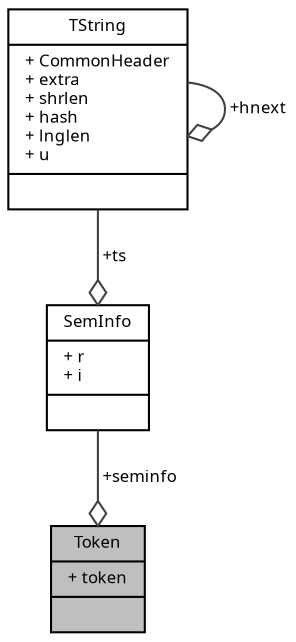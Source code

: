 digraph "Token"
{
  edge [fontname="Sans",fontsize="8",labelfontname="Sans",labelfontsize="8"];
  node [fontname="Sans",fontsize="8",shape=record];
  Node1 [label="{Token\n|+ token\l|}",height=0.2,width=0.4,color="black", fillcolor="grey75", style="filled", fontcolor="black"];
  Node2 -> Node1 [color="grey25",fontsize="8",style="solid",label=" +seminfo" ,arrowhead="odiamond",fontname="Sans"];
  Node2 [label="{SemInfo\n|+ r\l+ i\l|}",height=0.2,width=0.4,color="black", fillcolor="white", style="filled",URL="$union_sem_info.html"];
  Node3 -> Node2 [color="grey25",fontsize="8",style="solid",label=" +ts" ,arrowhead="odiamond",fontname="Sans"];
  Node3 [label="{TString\n|+ CommonHeader\l+ extra\l+ shrlen\l+ hash\l+ lnglen\l+ u\l|}",height=0.2,width=0.4,color="black", fillcolor="white", style="filled",URL="$struct_t_string.html"];
  Node3 -> Node3 [color="grey25",fontsize="8",style="solid",label=" +hnext" ,arrowhead="odiamond",fontname="Sans"];
}
